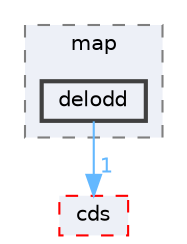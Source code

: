 digraph "external/libcds/test/stress/map/delodd"
{
 // LATEX_PDF_SIZE
  bgcolor="transparent";
  edge [fontname=Helvetica,fontsize=10,labelfontname=Helvetica,labelfontsize=10];
  node [fontname=Helvetica,fontsize=10,shape=box,height=0.2,width=0.4];
  compound=true
  subgraph clusterdir_bbbed77a44dcb5e01806f53631a2b293 {
    graph [ bgcolor="#edf0f7", pencolor="grey50", label="map", fontname=Helvetica,fontsize=10 style="filled,dashed", URL="dir_bbbed77a44dcb5e01806f53631a2b293.html",tooltip=""]
  dir_6487423426c1505218789f54f6ffdbfc [label="delodd", fillcolor="#edf0f7", color="grey25", style="filled,bold", URL="dir_6487423426c1505218789f54f6ffdbfc.html",tooltip=""];
  }
  dir_fcf032bbf40cb4a20f944ac15896063c [label="cds", fillcolor="#edf0f7", color="red", style="filled,dashed", URL="dir_fcf032bbf40cb4a20f944ac15896063c.html",tooltip=""];
  dir_6487423426c1505218789f54f6ffdbfc->dir_fcf032bbf40cb4a20f944ac15896063c [headlabel="1", labeldistance=1.5 headhref="dir_000189_000111.html" href="dir_000189_000111.html" color="steelblue1" fontcolor="steelblue1"];
}
